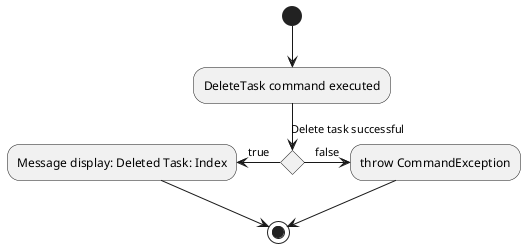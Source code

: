 @startuml
(*) --> "DeleteTask command executed"
if "Delete task successful" then
  -left->[true] "Message display: Deleted Task: Index"
  -> (*)
else
  -right->[false] "throw CommandException"
  -->(*)
@enduml